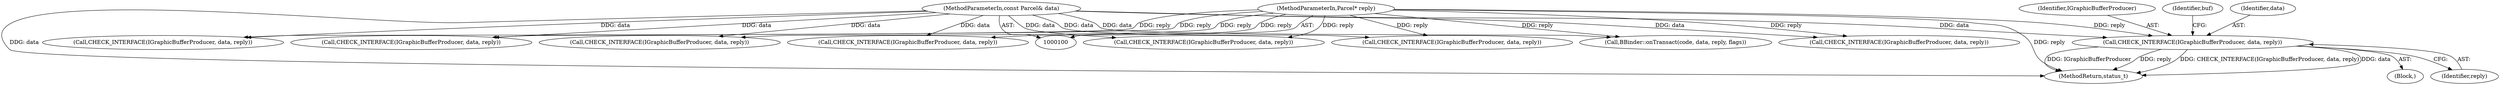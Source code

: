 digraph "0_Android_d06421fd37fbb7fd07002e6738fac3a223cb1a62@pointer" {
"1000264" [label="(Call,CHECK_INTERFACE(IGraphicBufferProducer, data, reply))"];
"1000102" [label="(MethodParameterIn,const Parcel& data)"];
"1000103" [label="(MethodParameterIn,Parcel* reply)"];
"1000378" [label="(MethodReturn,status_t)"];
"1000263" [label="(Block,)"];
"1000264" [label="(Call,CHECK_INTERFACE(IGraphicBufferProducer, data, reply))"];
"1000373" [label="(Call,BBinder::onTransact(code, data, reply, flags))"];
"1000103" [label="(MethodParameterIn,Parcel* reply)"];
"1000229" [label="(Call,CHECK_INTERFACE(IGraphicBufferProducer, data, reply))"];
"1000166" [label="(Call,CHECK_INTERFACE(IGraphicBufferProducer, data, reply))"];
"1000316" [label="(Call,CHECK_INTERFACE(IGraphicBufferProducer, data, reply))"];
"1000354" [label="(Call,CHECK_INTERFACE(IGraphicBufferProducer, data, reply))"];
"1000111" [label="(Call,CHECK_INTERFACE(IGraphicBufferProducer, data, reply))"];
"1000146" [label="(Call,CHECK_INTERFACE(IGraphicBufferProducer, data, reply))"];
"1000265" [label="(Identifier,IGraphicBufferProducer)"];
"1000102" [label="(MethodParameterIn,const Parcel& data)"];
"1000288" [label="(Call,CHECK_INTERFACE(IGraphicBufferProducer, data, reply))"];
"1000270" [label="(Identifier,buf)"];
"1000267" [label="(Identifier,reply)"];
"1000266" [label="(Identifier,data)"];
"1000264" -> "1000263"  [label="AST: "];
"1000264" -> "1000267"  [label="CFG: "];
"1000265" -> "1000264"  [label="AST: "];
"1000266" -> "1000264"  [label="AST: "];
"1000267" -> "1000264"  [label="AST: "];
"1000270" -> "1000264"  [label="CFG: "];
"1000264" -> "1000378"  [label="DDG: IGraphicBufferProducer"];
"1000264" -> "1000378"  [label="DDG: reply"];
"1000264" -> "1000378"  [label="DDG: CHECK_INTERFACE(IGraphicBufferProducer, data, reply)"];
"1000264" -> "1000378"  [label="DDG: data"];
"1000102" -> "1000264"  [label="DDG: data"];
"1000103" -> "1000264"  [label="DDG: reply"];
"1000102" -> "1000100"  [label="AST: "];
"1000102" -> "1000378"  [label="DDG: data"];
"1000102" -> "1000111"  [label="DDG: data"];
"1000102" -> "1000146"  [label="DDG: data"];
"1000102" -> "1000166"  [label="DDG: data"];
"1000102" -> "1000229"  [label="DDG: data"];
"1000102" -> "1000288"  [label="DDG: data"];
"1000102" -> "1000316"  [label="DDG: data"];
"1000102" -> "1000354"  [label="DDG: data"];
"1000102" -> "1000373"  [label="DDG: data"];
"1000103" -> "1000100"  [label="AST: "];
"1000103" -> "1000378"  [label="DDG: reply"];
"1000103" -> "1000111"  [label="DDG: reply"];
"1000103" -> "1000146"  [label="DDG: reply"];
"1000103" -> "1000166"  [label="DDG: reply"];
"1000103" -> "1000229"  [label="DDG: reply"];
"1000103" -> "1000288"  [label="DDG: reply"];
"1000103" -> "1000316"  [label="DDG: reply"];
"1000103" -> "1000354"  [label="DDG: reply"];
"1000103" -> "1000373"  [label="DDG: reply"];
}
